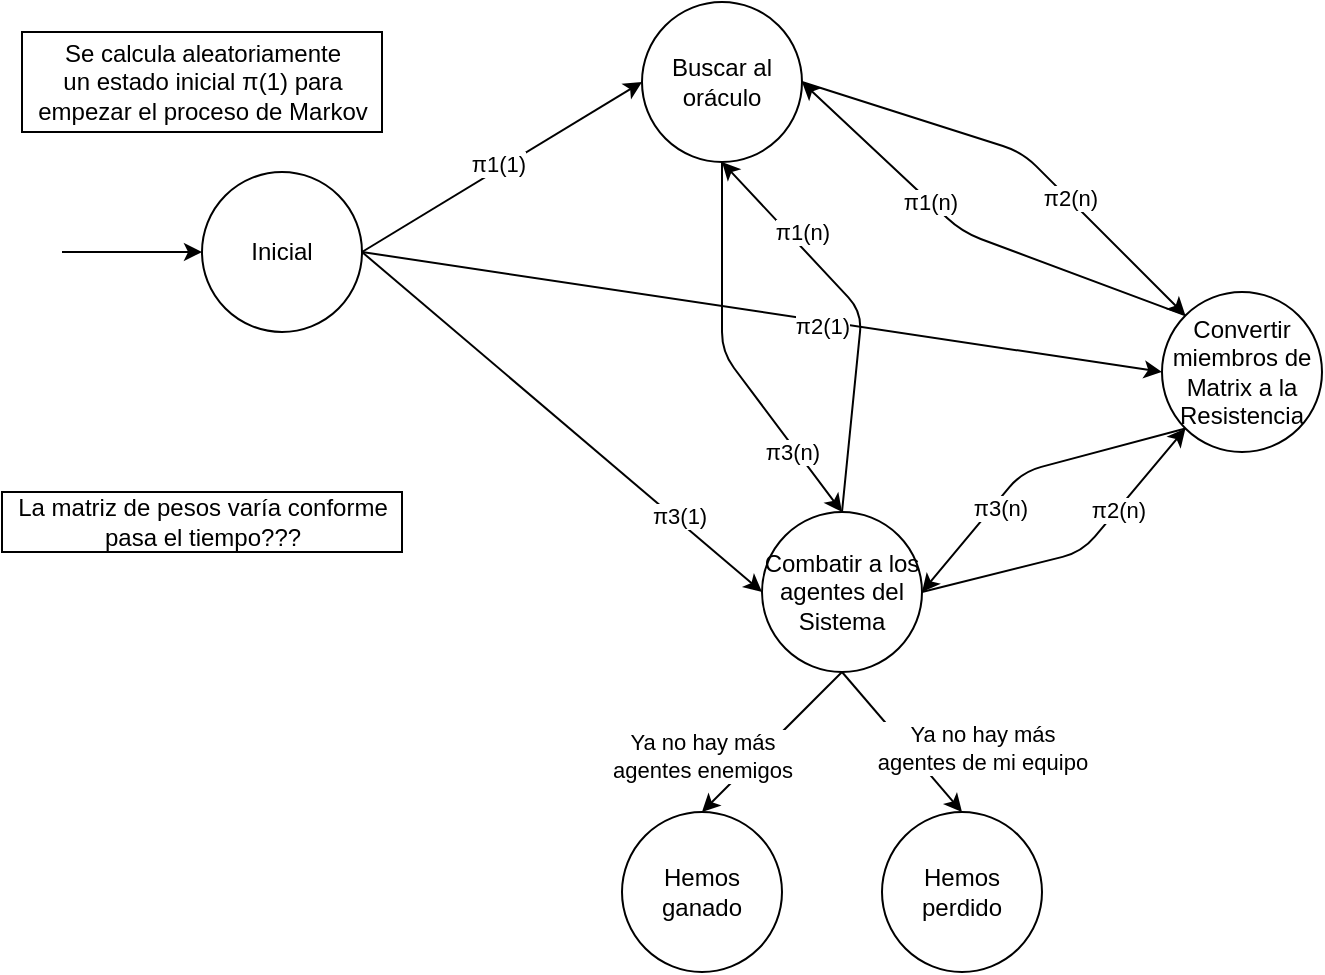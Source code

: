 <mxfile version="13.9.5" type="device"><diagram id="UWQEkNHUrgjD0VVGPX-D" name="Página-1"><mxGraphModel dx="946" dy="672" grid="1" gridSize="10" guides="1" tooltips="1" connect="1" arrows="1" fold="1" page="1" pageScale="1" pageWidth="827" pageHeight="1169" math="0" shadow="0"><root><mxCell id="0"/><mxCell id="1" parent="0"/><mxCell id="gHr9eBTSKHVhjvrInnau-1" value="Inicial" style="ellipse;whiteSpace=wrap;html=1;aspect=fixed;" vertex="1" parent="1"><mxGeometry x="160" y="160" width="80" height="80" as="geometry"/></mxCell><mxCell id="gHr9eBTSKHVhjvrInnau-2" value="Buscar al&lt;br&gt;oráculo" style="ellipse;whiteSpace=wrap;html=1;aspect=fixed;" vertex="1" parent="1"><mxGeometry x="380" y="75" width="80" height="80" as="geometry"/></mxCell><mxCell id="gHr9eBTSKHVhjvrInnau-3" value="" style="endArrow=classic;html=1;entryX=0;entryY=0.5;entryDx=0;entryDy=0;" edge="1" parent="1" target="gHr9eBTSKHVhjvrInnau-1"><mxGeometry width="50" height="50" relative="1" as="geometry"><mxPoint x="90" y="200" as="sourcePoint"/><mxPoint x="80" y="150" as="targetPoint"/></mxGeometry></mxCell><mxCell id="gHr9eBTSKHVhjvrInnau-4" value="Se calcula aleatoriamente&lt;br&gt;un estado inicial π(1) para&lt;br&gt;empezar el proceso de Markov" style="text;html=1;align=center;verticalAlign=middle;resizable=0;points=[];autosize=1;strokeColor=#000000;" vertex="1" parent="1"><mxGeometry x="70" y="90" width="180" height="50" as="geometry"/></mxCell><mxCell id="gHr9eBTSKHVhjvrInnau-5" value="" style="endArrow=classic;html=1;exitX=1;exitY=0.5;exitDx=0;exitDy=0;entryX=0;entryY=0.5;entryDx=0;entryDy=0;" edge="1" parent="1" source="gHr9eBTSKHVhjvrInnau-1" target="gHr9eBTSKHVhjvrInnau-2"><mxGeometry width="50" height="50" relative="1" as="geometry"><mxPoint x="250" y="200" as="sourcePoint"/><mxPoint x="300" y="150" as="targetPoint"/></mxGeometry></mxCell><mxCell id="gHr9eBTSKHVhjvrInnau-6" value="π1(1)" style="edgeLabel;html=1;align=center;verticalAlign=middle;resizable=0;points=[];" vertex="1" connectable="0" parent="gHr9eBTSKHVhjvrInnau-5"><mxGeometry x="-0.011" y="3" relative="1" as="geometry"><mxPoint as="offset"/></mxGeometry></mxCell><mxCell id="gHr9eBTSKHVhjvrInnau-7" value="Convertir miembros de Matrix a la Resistencia" style="ellipse;whiteSpace=wrap;html=1;aspect=fixed;strokeColor=#000000;" vertex="1" parent="1"><mxGeometry x="640" y="220" width="80" height="80" as="geometry"/></mxCell><mxCell id="gHr9eBTSKHVhjvrInnau-8" value="" style="endArrow=classic;html=1;exitX=1;exitY=0.5;exitDx=0;exitDy=0;entryX=0;entryY=0.5;entryDx=0;entryDy=0;" edge="1" parent="1" source="gHr9eBTSKHVhjvrInnau-1" target="gHr9eBTSKHVhjvrInnau-7"><mxGeometry width="50" height="50" relative="1" as="geometry"><mxPoint x="270" y="300" as="sourcePoint"/><mxPoint x="320" y="250" as="targetPoint"/></mxGeometry></mxCell><mxCell id="gHr9eBTSKHVhjvrInnau-9" value="π2(1)" style="edgeLabel;html=1;align=center;verticalAlign=middle;resizable=0;points=[];" vertex="1" connectable="0" parent="gHr9eBTSKHVhjvrInnau-8"><mxGeometry x="0.149" y="-2" relative="1" as="geometry"><mxPoint as="offset"/></mxGeometry></mxCell><mxCell id="gHr9eBTSKHVhjvrInnau-10" value="Combatir a los agentes del Sistema" style="ellipse;whiteSpace=wrap;html=1;aspect=fixed;strokeColor=#000000;" vertex="1" parent="1"><mxGeometry x="440" y="330" width="80" height="80" as="geometry"/></mxCell><mxCell id="gHr9eBTSKHVhjvrInnau-11" value="" style="endArrow=classic;html=1;exitX=1;exitY=0.5;exitDx=0;exitDy=0;entryX=0;entryY=0.5;entryDx=0;entryDy=0;" edge="1" parent="1" source="gHr9eBTSKHVhjvrInnau-1" target="gHr9eBTSKHVhjvrInnau-10"><mxGeometry width="50" height="50" relative="1" as="geometry"><mxPoint x="360" y="260" as="sourcePoint"/><mxPoint x="410" y="210" as="targetPoint"/></mxGeometry></mxCell><mxCell id="gHr9eBTSKHVhjvrInnau-12" value="&amp;nbsp;π3(1)" style="edgeLabel;html=1;align=center;verticalAlign=middle;resizable=0;points=[];" vertex="1" connectable="0" parent="gHr9eBTSKHVhjvrInnau-11"><mxGeometry x="0.563" y="1" relative="1" as="geometry"><mxPoint as="offset"/></mxGeometry></mxCell><mxCell id="gHr9eBTSKHVhjvrInnau-13" value="La matriz de pesos varía conforme&lt;br&gt;pasa el tiempo???" style="text;html=1;align=center;verticalAlign=middle;resizable=0;points=[];autosize=1;strokeColor=#000000;" vertex="1" parent="1"><mxGeometry x="60" y="320" width="200" height="30" as="geometry"/></mxCell><mxCell id="gHr9eBTSKHVhjvrInnau-14" value="" style="endArrow=classic;html=1;exitX=1;exitY=0.5;exitDx=0;exitDy=0;entryX=0;entryY=0;entryDx=0;entryDy=0;" edge="1" parent="1" source="gHr9eBTSKHVhjvrInnau-2" target="gHr9eBTSKHVhjvrInnau-7"><mxGeometry width="50" height="50" relative="1" as="geometry"><mxPoint x="600" y="210" as="sourcePoint"/><mxPoint x="650" y="160" as="targetPoint"/><Array as="points"><mxPoint x="570" y="150"/></Array></mxGeometry></mxCell><mxCell id="gHr9eBTSKHVhjvrInnau-15" value="π2(n)" style="edgeLabel;html=1;align=center;verticalAlign=middle;resizable=0;points=[];" vertex="1" connectable="0" parent="gHr9eBTSKHVhjvrInnau-14"><mxGeometry x="0.281" y="1" relative="1" as="geometry"><mxPoint as="offset"/></mxGeometry></mxCell><mxCell id="gHr9eBTSKHVhjvrInnau-16" value="" style="endArrow=classic;html=1;exitX=0.5;exitY=1;exitDx=0;exitDy=0;entryX=0.5;entryY=0;entryDx=0;entryDy=0;" edge="1" parent="1" source="gHr9eBTSKHVhjvrInnau-2" target="gHr9eBTSKHVhjvrInnau-10"><mxGeometry width="50" height="50" relative="1" as="geometry"><mxPoint x="460" y="200" as="sourcePoint"/><mxPoint x="510" y="150" as="targetPoint"/><Array as="points"><mxPoint x="420" y="250"/></Array></mxGeometry></mxCell><mxCell id="gHr9eBTSKHVhjvrInnau-17" value="π3(n)" style="edgeLabel;html=1;align=center;verticalAlign=middle;resizable=0;points=[];" vertex="1" connectable="0" parent="gHr9eBTSKHVhjvrInnau-16"><mxGeometry x="0.6" y="-2" relative="1" as="geometry"><mxPoint as="offset"/></mxGeometry></mxCell><mxCell id="gHr9eBTSKHVhjvrInnau-18" value="" style="endArrow=classic;html=1;exitX=1;exitY=0.5;exitDx=0;exitDy=0;entryX=0;entryY=1;entryDx=0;entryDy=0;" edge="1" parent="1" source="gHr9eBTSKHVhjvrInnau-10" target="gHr9eBTSKHVhjvrInnau-7"><mxGeometry width="50" height="50" relative="1" as="geometry"><mxPoint x="550" y="350" as="sourcePoint"/><mxPoint x="600" y="300" as="targetPoint"/><Array as="points"><mxPoint x="600" y="350"/></Array></mxGeometry></mxCell><mxCell id="gHr9eBTSKHVhjvrInnau-19" value="π2(n)" style="edgeLabel;html=1;align=center;verticalAlign=middle;resizable=0;points=[];" vertex="1" connectable="0" parent="gHr9eBTSKHVhjvrInnau-18"><mxGeometry x="0.351" relative="1" as="geometry"><mxPoint as="offset"/></mxGeometry></mxCell><mxCell id="gHr9eBTSKHVhjvrInnau-20" value="" style="endArrow=classic;html=1;entryX=1;entryY=0.5;entryDx=0;entryDy=0;exitX=0;exitY=1;exitDx=0;exitDy=0;" edge="1" parent="1" source="gHr9eBTSKHVhjvrInnau-7" target="gHr9eBTSKHVhjvrInnau-10"><mxGeometry width="50" height="50" relative="1" as="geometry"><mxPoint x="540" y="330" as="sourcePoint"/><mxPoint x="590" y="280" as="targetPoint"/><Array as="points"><mxPoint x="570" y="310"/></Array></mxGeometry></mxCell><mxCell id="gHr9eBTSKHVhjvrInnau-21" value="π3(n)" style="edgeLabel;html=1;align=center;verticalAlign=middle;resizable=0;points=[];" vertex="1" connectable="0" parent="gHr9eBTSKHVhjvrInnau-20"><mxGeometry x="0.296" y="3" relative="1" as="geometry"><mxPoint as="offset"/></mxGeometry></mxCell><mxCell id="gHr9eBTSKHVhjvrInnau-22" value="" style="endArrow=classic;html=1;entryX=1;entryY=0.5;entryDx=0;entryDy=0;exitX=0;exitY=0;exitDx=0;exitDy=0;" edge="1" parent="1" source="gHr9eBTSKHVhjvrInnau-7" target="gHr9eBTSKHVhjvrInnau-2"><mxGeometry width="50" height="50" relative="1" as="geometry"><mxPoint x="500" y="220" as="sourcePoint"/><mxPoint x="550" y="170" as="targetPoint"/><Array as="points"><mxPoint x="540" y="190"/></Array></mxGeometry></mxCell><mxCell id="gHr9eBTSKHVhjvrInnau-23" value="π1(n)" style="edgeLabel;html=1;align=center;verticalAlign=middle;resizable=0;points=[];" vertex="1" connectable="0" parent="gHr9eBTSKHVhjvrInnau-22"><mxGeometry x="0.228" y="1" relative="1" as="geometry"><mxPoint y="-1" as="offset"/></mxGeometry></mxCell><mxCell id="gHr9eBTSKHVhjvrInnau-24" value="π1(n)" style="endArrow=classic;html=1;exitX=0.5;exitY=0;exitDx=0;exitDy=0;entryX=0.5;entryY=1;entryDx=0;entryDy=0;" edge="1" parent="1" source="gHr9eBTSKHVhjvrInnau-10" target="gHr9eBTSKHVhjvrInnau-2"><mxGeometry x="0.479" y="-5" width="50" height="50" relative="1" as="geometry"><mxPoint x="470" y="300" as="sourcePoint"/><mxPoint x="520" y="250" as="targetPoint"/><Array as="points"><mxPoint x="490" y="230"/></Array><mxPoint as="offset"/></mxGeometry></mxCell><mxCell id="gHr9eBTSKHVhjvrInnau-25" value="Hemos ganado" style="ellipse;whiteSpace=wrap;html=1;aspect=fixed;strokeColor=#000000;" vertex="1" parent="1"><mxGeometry x="370" y="480" width="80" height="80" as="geometry"/></mxCell><mxCell id="gHr9eBTSKHVhjvrInnau-26" value="Hemos perdido" style="ellipse;whiteSpace=wrap;html=1;aspect=fixed;strokeColor=#000000;" vertex="1" parent="1"><mxGeometry x="500" y="480" width="80" height="80" as="geometry"/></mxCell><mxCell id="gHr9eBTSKHVhjvrInnau-27" value="" style="endArrow=classic;html=1;entryX=0.5;entryY=0;entryDx=0;entryDy=0;exitX=0.5;exitY=1;exitDx=0;exitDy=0;" edge="1" parent="1" source="gHr9eBTSKHVhjvrInnau-10" target="gHr9eBTSKHVhjvrInnau-25"><mxGeometry width="50" height="50" relative="1" as="geometry"><mxPoint x="340" y="460" as="sourcePoint"/><mxPoint x="390" y="410" as="targetPoint"/></mxGeometry></mxCell><mxCell id="gHr9eBTSKHVhjvrInnau-30" value="Ya no hay más&lt;br&gt;agentes enemigos" style="edgeLabel;html=1;align=center;verticalAlign=middle;resizable=0;points=[];" vertex="1" connectable="0" parent="gHr9eBTSKHVhjvrInnau-27"><mxGeometry x="0.2" relative="1" as="geometry"><mxPoint x="-28.28" as="offset"/></mxGeometry></mxCell><mxCell id="gHr9eBTSKHVhjvrInnau-28" value="" style="endArrow=classic;html=1;exitX=0.5;exitY=1;exitDx=0;exitDy=0;entryX=0.5;entryY=0;entryDx=0;entryDy=0;" edge="1" parent="1" source="gHr9eBTSKHVhjvrInnau-10" target="gHr9eBTSKHVhjvrInnau-26"><mxGeometry width="50" height="50" relative="1" as="geometry"><mxPoint x="530" y="450" as="sourcePoint"/><mxPoint x="580" y="400" as="targetPoint"/></mxGeometry></mxCell><mxCell id="gHr9eBTSKHVhjvrInnau-29" value="Ya no hay más&lt;br&gt;agentes de mi equipo" style="edgeLabel;html=1;align=center;verticalAlign=middle;resizable=0;points=[];" vertex="1" connectable="0" parent="gHr9eBTSKHVhjvrInnau-28"><mxGeometry x="0.064" y="-1" relative="1" as="geometry"><mxPoint x="38.87" as="offset"/></mxGeometry></mxCell></root></mxGraphModel></diagram></mxfile>